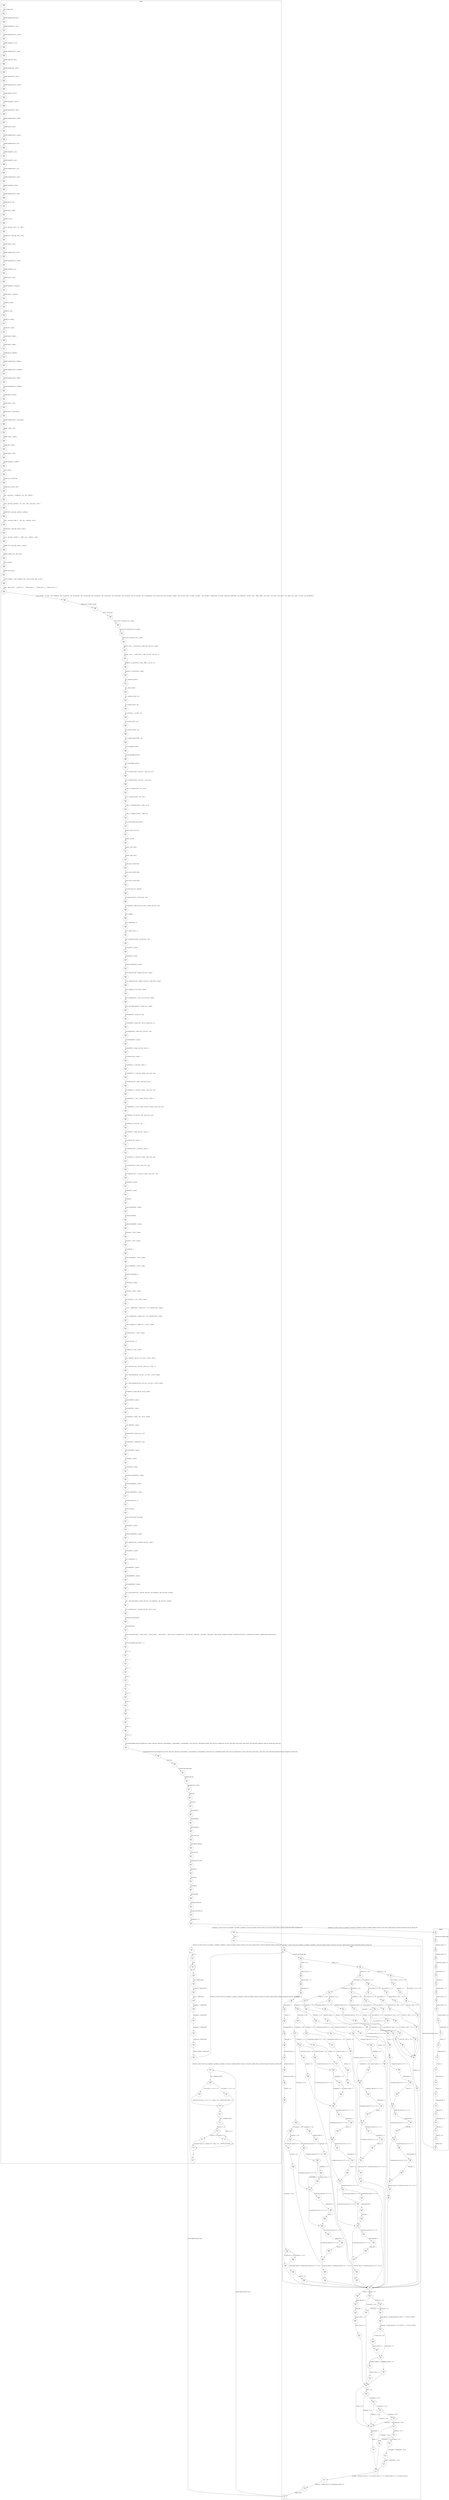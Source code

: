 digraph CFA {
230 [shape="circle" label="N230\n255"]
277 [shape="circle" label="N277\n254"]
278 [shape="circle" label="N278\n253"]
279 [shape="circle" label="N279\n252"]
280 [shape="circle" label="N280\n251"]
281 [shape="circle" label="N281\n250"]
282 [shape="circle" label="N282\n249"]
283 [shape="circle" label="N283\n248"]
284 [shape="circle" label="N284\n247"]
285 [shape="circle" label="N285\n246"]
286 [shape="circle" label="N286\n245"]
287 [shape="circle" label="N287\n244"]
288 [shape="circle" label="N288\n243"]
289 [shape="circle" label="N289\n242"]
290 [shape="circle" label="N290\n241"]
291 [shape="circle" label="N291\n240"]
292 [shape="circle" label="N292\n239"]
293 [shape="circle" label="N293\n238"]
294 [shape="circle" label="N294\n237"]
295 [shape="circle" label="N295\n236"]
296 [shape="circle" label="N296\n235"]
297 [shape="circle" label="N297\n234"]
298 [shape="circle" label="N298\n233"]
299 [shape="circle" label="N299\n232"]
300 [shape="circle" label="N300\n231"]
301 [shape="circle" label="N301\n230"]
302 [shape="circle" label="N302\n229"]
303 [shape="circle" label="N303\n228"]
304 [shape="circle" label="N304\n227"]
305 [shape="circle" label="N305\n226"]
306 [shape="circle" label="N306\n225"]
307 [shape="circle" label="N307\n224"]
308 [shape="circle" label="N308\n223"]
309 [shape="circle" label="N309\n222"]
310 [shape="circle" label="N310\n221"]
311 [shape="circle" label="N311\n220"]
312 [shape="circle" label="N312\n219"]
313 [shape="circle" label="N313\n218"]
314 [shape="circle" label="N314\n217"]
315 [shape="circle" label="N315\n216"]
316 [shape="circle" label="N316\n215"]
317 [shape="circle" label="N317\n214"]
318 [shape="circle" label="N318\n213"]
319 [shape="circle" label="N319\n212"]
320 [shape="circle" label="N320\n211"]
321 [shape="circle" label="N321\n210"]
322 [shape="circle" label="N322\n209"]
323 [shape="circle" label="N323\n208"]
324 [shape="circle" label="N324\n207"]
325 [shape="circle" label="N325\n206"]
326 [shape="circle" label="N326\n205"]
327 [shape="circle" label="N327\n204"]
328 [shape="circle" label="N328\n203"]
329 [shape="circle" label="N329\n202"]
330 [shape="circle" label="N330\n201"]
331 [shape="circle" label="N331\n200"]
332 [shape="circle" label="N332\n199"]
333 [shape="circle" label="N333\n198"]
334 [shape="circle" label="N334\n197"]
335 [shape="circle" label="N335\n196"]
336 [shape="circle" label="N336\n195"]
337 [shape="circle" label="N337\n194"]
338 [shape="circle" label="N338\n193"]
339 [shape="circle" label="N339\n192"]
340 [shape="circle" label="N340\n191"]
341 [shape="circle" label="N341\n190"]
342 [shape="circle" label="N342\n189"]
343 [shape="circle" label="N343\n188"]
344 [shape="circle" label="N344\n187"]
345 [shape="circle" label="N345\n186"]
346 [shape="circle" label="N346\n185"]
347 [shape="circle" label="N347\n184"]
348 [shape="circle" label="N348\n183"]
349 [shape="circle" label="N349\n182"]
350 [shape="circle" label="N350\n181"]
351 [shape="circle" label="N351\n180"]
352 [shape="circle" label="N352\n179"]
353 [shape="circle" label="N353\n178"]
354 [shape="circle" label="N354\n177"]
355 [shape="circle" label="N355\n176"]
356 [shape="circle" label="N356\n175"]
357 [shape="circle" label="N357\n174"]
358 [shape="circle" label="N358\n173"]
359 [shape="circle" label="N359\n172"]
360 [shape="circle" label="N360\n171"]
361 [shape="circle" label="N361\n170"]
362 [shape="circle" label="N362\n169"]
363 [shape="circle" label="N363\n168"]
364 [shape="circle" label="N364\n167"]
365 [shape="circle" label="N365\n166"]
366 [shape="circle" label="N366\n165"]
367 [shape="circle" label="N367\n164"]
368 [shape="circle" label="N368\n163"]
369 [shape="circle" label="N369\n162"]
370 [shape="circle" label="N370\n161"]
371 [shape="circle" label="N371\n160"]
372 [shape="circle" label="N372\n159"]
373 [shape="circle" label="N373\n158"]
374 [shape="circle" label="N374\n157"]
375 [shape="circle" label="N375\n156"]
376 [shape="circle" label="N376\n155"]
377 [shape="circle" label="N377\n154"]
378 [shape="circle" label="N378\n153"]
379 [shape="circle" label="N379\n152"]
380 [shape="circle" label="N380\n151"]
381 [shape="circle" label="N381\n150"]
382 [shape="circle" label="N382\n149"]
383 [shape="circle" label="N383\n148"]
384 [shape="circle" label="N384\n147"]
385 [shape="circle" label="N385\n146"]
386 [shape="circle" label="N386\n145"]
387 [shape="circle" label="N387\n144"]
388 [shape="circle" label="N388\n143"]
389 [shape="circle" label="N389\n142"]
390 [shape="circle" label="N390\n141"]
391 [shape="circle" label="N391\n140"]
392 [shape="circle" label="N392\n139"]
393 [shape="circle" label="N393\n138"]
394 [shape="circle" label="N394\n137"]
395 [shape="circle" label="N395\n136"]
396 [shape="circle" label="N396\n135"]
397 [shape="circle" label="N397\n134"]
398 [shape="circle" label="N398\n133"]
399 [shape="circle" label="N399\n132"]
400 [shape="circle" label="N400\n131"]
401 [shape="circle" label="N401\n130"]
402 [shape="circle" label="N402\n129"]
403 [shape="circle" label="N403\n128"]
404 [shape="circle" label="N404\n127"]
405 [shape="circle" label="N405\n126"]
406 [shape="circle" label="N406\n125"]
407 [shape="circle" label="N407\n124"]
408 [shape="circle" label="N408\n123"]
409 [shape="circle" label="N409\n122"]
410 [shape="circle" label="N410\n121"]
411 [shape="circle" label="N411\n120"]
412 [shape="circle" label="N412\n119"]
413 [shape="circle" label="N413\n118"]
414 [shape="circle" label="N414\n117"]
415 [shape="circle" label="N415\n116"]
416 [shape="circle" label="N416\n115"]
417 [shape="circle" label="N417\n114"]
418 [shape="circle" label="N418\n113"]
419 [shape="circle" label="N419\n112"]
420 [shape="circle" label="N420\n111"]
421 [shape="circle" label="N421\n110"]
422 [shape="circle" label="N422\n109"]
423 [shape="circle" label="N423\n108"]
424 [shape="circle" label="N424\n107"]
425 [shape="circle" label="N425\n106"]
426 [shape="circle" label="N426\n105"]
427 [shape="circle" label="N427\n104"]
428 [shape="circle" label="N428\n103"]
429 [shape="circle" label="N429\n102"]
430 [shape="circle" label="N430\n101"]
431 [shape="circle" label="N431\n100"]
432 [shape="circle" label="N432\n99"]
433 [shape="circle" label="N433\n98"]
434 [shape="circle" label="N434\n97"]
435 [shape="circle" label="N435\n96"]
436 [shape="circle" label="N436\n95"]
437 [shape="circle" label="N437\n94"]
438 [shape="circle" label="N438\n93"]
439 [shape="circle" label="N439\n92"]
440 [shape="circle" label="N440\n91"]
441 [shape="circle" label="N441\n90"]
442 [shape="circle" label="N442\n89"]
443 [shape="circle" label="N443\n88"]
444 [shape="circle" label="N444\n87"]
445 [shape="circle" label="N445\n86"]
446 [shape="circle" label="N446\n85"]
447 [shape="circle" label="N447\n84"]
448 [shape="circle" label="N448\n83"]
449 [shape="circle" label="N449\n82"]
450 [shape="circle" label="N450\n81"]
451 [shape="circle" label="N451\n80"]
452 [shape="circle" label="N452\n79"]
453 [shape="circle" label="N453\n78"]
454 [shape="circle" label="N454\n77"]
455 [shape="circle" label="N455\n76"]
456 [shape="circle" label="N456\n75"]
457 [shape="circle" label="N457\n74"]
458 [shape="circle" label="N458\n73"]
459 [shape="circle" label="N459\n72"]
460 [shape="circle" label="N460\n71"]
461 [shape="circle" label="N461\n70"]
462 [shape="circle" label="N462\n69"]
463 [shape="circle" label="N463\n68"]
464 [shape="circle" label="N464\n67"]
465 [shape="circle" label="N465\n66"]
466 [shape="circle" label="N466\n65"]
467 [shape="circle" label="N467\n64"]
468 [shape="circle" label="N468\n63"]
469 [shape="circle" label="N469\n62"]
470 [shape="circle" label="N470\n61"]
471 [shape="circle" label="N471\n60"]
472 [shape="circle" label="N472\n59"]
473 [shape="circle" label="N473\n58"]
474 [shape="circle" label="N474\n57"]
475 [shape="circle" label="N475\n56"]
476 [shape="circle" label="N476\n55"]
477 [shape="circle" label="N477\n54"]
478 [shape="circle" label="N478\n53"]
479 [shape="circle" label="N479\n52"]
480 [shape="circle" label="N480\n51"]
481 [shape="circle" label="N481\n50"]
482 [shape="circle" label="N482\n49"]
483 [shape="circle" label="N483\n48"]
484 [shape="circle" label="N484\n47"]
485 [shape="circle" label="N485\n46"]
486 [shape="circle" label="N486\n45"]
231 [shape="circle" label="N231\n44"]
232 [shape="circle" label="N232\n43"]
233 [shape="circle" label="N233\n42"]
234 [shape="circle" label="N234\n41"]
235 [shape="circle" label="N235\n40"]
236 [shape="circle" label="N236\n39"]
237 [shape="circle" label="N237\n38"]
238 [shape="circle" label="N238\n37"]
239 [shape="circle" label="N239\n36"]
240 [shape="circle" label="N240\n35"]
241 [shape="circle" label="N241\n34"]
242 [shape="circle" label="N242\n33"]
243 [shape="circle" label="N243\n32"]
244 [shape="circle" label="N244\n31"]
245 [shape="circle" label="N245\n30"]
246 [shape="circle" label="N246\n29"]
247 [shape="circle" label="N247\n28"]
248 [shape="circle" label="N248\n27"]
249 [shape="circle" label="N249\n26"]
1 [shape="circle" label="N1\n22"]
2 [shape="circle" label="N2\n21"]
3 [shape="circle" label="N3\n20"]
4 [shape="circle" label="N4\n19"]
5 [shape="circle" label="N5\n18"]
6 [shape="circle" label="N6\n17"]
7 [shape="circle" label="N7\n16"]
8 [shape="circle" label="N8\n15"]
9 [shape="circle" label="N9\n14"]
10 [shape="circle" label="N10\n13"]
11 [shape="circle" label="N11\n12"]
12 [shape="circle" label="N12\n11"]
13 [shape="circle" label="N13\n10"]
14 [shape="circle" label="N14\n9"]
15 [shape="circle" label="N15\n8"]
16 [shape="circle" label="N16\n7"]
17 [shape="circle" label="N17\n6"]
18 [shape="circle" label="N18\n5"]
19 [shape="circle" label="N19\n4"]
20 [shape="circle" label="N20\n3"]
21 [shape="circle" label="N21\n2"]
22 [shape="circle" label="N22\n1"]
0 [shape="circle" label="N0\n0"]
250 [shape="circle" label="N250\n25"]
251 [shape="circle" label="N251\n24"]
24 [shape="circle" label="N24\n193"]
25 [shape="diamond" label="N25\n192"]
27 [shape="circle" label="N27\n191"]
29 [shape="circle" label="N29\n190"]
30 [shape="circle" label="N30\n189"]
31 [shape="circle" label="N31\n188"]
32 [shape="circle" label="N32\n187"]
33 [shape="circle" label="N33\n186"]
34 [shape="circle" label="N34\n185"]
35 [shape="circle" label="N35\n184"]
36 [shape="circle" label="N36\n183"]
37 [shape="circle" label="N37\n182"]
38 [shape="circle" label="N38\n181"]
39 [shape="circle" label="N39\n180"]
40 [shape="circle" label="N40\n179"]
26 [shape="diamond" label="N26\n35"]
196 [shape="circle" label="N196\n34"]
198 [shape="circle" label="N198\n33"]
199 [shape="circle" label="N199\n32"]
200 [shape="circle" label="N200\n31"]
201 [shape="circle" label="N201\n30"]
195 [shape="diamond" label="N195\n17"]
214 [shape="circle" label="N214\n6"]
220 [shape="circle" label="N220\n5"]
221 [shape="circle" label="N221\n4"]
213 [shape="circle" label="N213\n3"]
227 [shape="circle" label="N227\n2"]
228 [shape="circle" label="N228\n1"]
23 [shape="circle" label="N23\n0"]
265 [shape="circle" label="N265\n11"]
266 [shape="diamond" label="N266\n10"]
268 [shape="circle" label="N268\n9"]
269 [shape="circle" label="N269\n7"]
270 [shape="circle" label="N270\n6"]
271 [shape="diamond" label="N271\n5"]
274 [shape="diamond" label="N274\n4"]
273 [shape="circle" label="N273\n3"]
275 [shape="circle" label="N275\n1"]
276 [shape="circle" label="N276\n0"]
254 [shape="doublecircle" label="N254\n21"]
255 [shape="circle" label="N255\n20"]
257 [shape="circle" label="N257\n19"]
258 [shape="circle" label="N258\n18"]
259 [shape="circle" label="N259\n17"]
260 [shape="circle" label="N260\n16"]
261 [shape="circle" label="N261\n15"]
262 [shape="circle" label="N262\n14"]
263 [shape="circle" label="N263\n13"]
264 [shape="circle" label="N264\n12"]
272 [shape="circle" label="N272\n2"]
267 [shape="circle" label="N267\n8"]
252 [shape="circle" label="N252\n23"]
253 [shape="circle" label="N253\n22"]
219 [shape="diamond" label="N219\n16"]
218 [shape="diamond" label="N218\n15"]
217 [shape="diamond" label="N217\n14"]
216 [shape="diamond" label="N216\n13"]
215 [shape="diamond" label="N215\n12"]
222 [shape="circle" label="N222\n10"]
224 [shape="diamond" label="N224\n11"]
223 [shape="circle" label="N223\n9"]
225 [shape="circle" label="N225\n8"]
226 [shape="circle" label="N226\n7"]
197 [shape="diamond" label="N197\n29"]
202 [shape="circle" label="N202\n27"]
204 [shape="diamond" label="N204\n28"]
203 [shape="circle" label="N203\n26"]
205 [shape="circle" label="N205\n25"]
206 [shape="diamond" label="N206\n24"]
208 [shape="circle" label="N208\n23"]
209 [shape="circle" label="N209\n22"]
207 [shape="diamond" label="N207\n21"]
211 [shape="circle" label="N211\n20"]
212 [shape="circle" label="N212\n19"]
210 [shape="circle" label="N210\n18"]
28 [shape="diamond" label="N28\n178"]
43 [shape="diamond" label="N43\n177"]
49 [shape="diamond" label="N49\n176"]
72 [shape="diamond" label="N72\n175"]
79 [shape="diamond" label="N79\n174"]
103 [shape="diamond" label="N103\n173"]
109 [shape="diamond" label="N109\n172"]
129 [shape="diamond" label="N129\n171"]
138 [shape="diamond" label="N138\n170"]
168 [shape="diamond" label="N168\n169"]
173 [shape="diamond" label="N173\n168"]
191 [shape="circle" label="N191\n167"]
192 [shape="circle" label="N192\n166"]
193 [shape="circle" label="N193\n165"]
194 [shape="circle" label="N194\n164"]
172 [shape="diamond" label="N172\n163"]
176 [shape="circle" label="N176\n162"]
190 [shape="circle" label="N190\n161"]
174 [shape="circle" label="N174\n146"]
175 [shape="diamond" label="N175\n160"]
177 [shape="diamond" label="N177\n156"]
181 [shape="diamond" label="N181\n152"]
185 [shape="circle" label="N185\n148"]
189 [shape="circle" label="N189\n147"]
186 [shape="circle" label="N186\n151"]
187 [shape="circle" label="N187\n150"]
188 [shape="circle" label="N188\n149"]
182 [shape="circle" label="N182\n155"]
183 [shape="circle" label="N183\n154"]
184 [shape="circle" label="N184\n153"]
179 [shape="diamond" label="N179\n159"]
178 [shape="circle" label="N178\n158"]
180 [shape="circle" label="N180\n157"]
167 [shape="circle" label="N167\n145"]
169 [shape="circle" label="N169\n144"]
170 [shape="circle" label="N170\n143"]
137 [shape="diamond" label="N137\n142"]
141 [shape="circle" label="N141\n141"]
165 [shape="circle" label="N165\n140"]
139 [shape="circle" label="N139\n115"]
140 [shape="diamond" label="N140\n139"]
142 [shape="diamond" label="N142\n135"]
146 [shape="diamond" label="N146\n131"]
150 [shape="diamond" label="N150\n127"]
154 [shape="diamond" label="N154\n121"]
160 [shape="circle" label="N160\n117"]
164 [shape="circle" label="N164\n116"]
161 [shape="circle" label="N161\n120"]
162 [shape="circle" label="N162\n119"]
163 [shape="circle" label="N163\n118"]
155 [shape="diamond" label="N155\n126"]
156 [shape="circle" label="N156\n125"]
157 [shape="circle" label="N157\n124"]
158 [shape="circle" label="N158\n123"]
159 [shape="circle" label="N159\n122"]
151 [shape="circle" label="N151\n130"]
152 [shape="circle" label="N152\n129"]
153 [shape="circle" label="N153\n128"]
147 [shape="circle" label="N147\n134"]
148 [shape="circle" label="N148\n133"]
149 [shape="circle" label="N149\n132"]
144 [shape="diamond" label="N144\n138"]
143 [shape="circle" label="N143\n137"]
145 [shape="circle" label="N145\n136"]
128 [shape="diamond" label="N128\n114"]
132 [shape="circle" label="N132\n113"]
135 [shape="circle" label="N135\n112"]
130 [shape="circle" label="N130\n108"]
131 [shape="circle" label="N131\n111"]
133 [shape="circle" label="N133\n110"]
134 [shape="circle" label="N134\n109"]
108 [shape="diamond" label="N108\n107"]
112 [shape="circle" label="N112\n106"]
126 [shape="circle" label="N126\n105"]
110 [shape="circle" label="N110\n90"]
111 [shape="diamond" label="N111\n104"]
113 [shape="diamond" label="N113\n100"]
117 [shape="diamond" label="N117\n96"]
121 [shape="circle" label="N121\n92"]
125 [shape="circle" label="N125\n91"]
122 [shape="circle" label="N122\n95"]
123 [shape="circle" label="N123\n94"]
124 [shape="circle" label="N124\n93"]
118 [shape="circle" label="N118\n99"]
119 [shape="circle" label="N119\n98"]
120 [shape="circle" label="N120\n97"]
115 [shape="diamond" label="N115\n103"]
114 [shape="circle" label="N114\n102"]
116 [shape="circle" label="N116\n101"]
102 [shape="circle" label="N102\n89"]
104 [shape="circle" label="N104\n88"]
105 [shape="circle" label="N105\n87"]
106 [shape="circle" label="N106\n86"]
78 [shape="diamond" label="N78\n85"]
82 [shape="circle" label="N82\n84"]
100 [shape="circle" label="N100\n83"]
80 [shape="circle" label="N80\n64"]
81 [shape="diamond" label="N81\n82"]
83 [shape="diamond" label="N83\n78"]
87 [shape="diamond" label="N87\n74"]
91 [shape="diamond" label="N91\n70"]
95 [shape="circle" label="N95\n66"]
99 [shape="circle" label="N99\n65"]
96 [shape="circle" label="N96\n69"]
97 [shape="circle" label="N97\n68"]
98 [shape="circle" label="N98\n67"]
92 [shape="circle" label="N92\n73"]
93 [shape="circle" label="N93\n72"]
94 [shape="circle" label="N94\n71"]
88 [shape="circle" label="N88\n77"]
89 [shape="circle" label="N89\n76"]
90 [shape="circle" label="N90\n75"]
84 [shape="circle" label="N84\n81"]
85 [shape="circle" label="N85\n80"]
86 [shape="circle" label="N86\n79"]
71 [shape="diamond" label="N71\n63"]
74 [shape="circle" label="N74\n62"]
75 [shape="circle" label="N75\n61"]
76 [shape="circle" label="N76\n60"]
73 [shape="circle" label="N73\n59"]
48 [shape="diamond" label="N48\n58"]
52 [shape="diamond" label="N52\n57"]
57 [shape="diamond" label="N57\n56"]
62 [shape="diamond" label="N62\n55"]
65 [shape="circle" label="N65\n54"]
50 [shape="circle" label="N50\n41"]
69 [shape="circle" label="N69\n40"]
66 [shape="circle" label="N66\n53"]
67 [shape="circle" label="N67\n52"]
68 [shape="circle" label="N68\n51"]
61 [shape="circle" label="N61\n50"]
63 [shape="circle" label="N63\n49"]
64 [shape="circle" label="N64\n48"]
56 [shape="circle" label="N56\n47"]
58 [shape="circle" label="N58\n46"]
59 [shape="circle" label="N59\n45"]
51 [shape="circle" label="N51\n44"]
53 [shape="circle" label="N53\n43"]
54 [shape="circle" label="N54\n42"]
42 [shape="diamond" label="N42\n39"]
45 [shape="circle" label="N45\n38"]
46 [shape="circle" label="N46\n37"]
44 [shape="circle" label="N44\n36"]
node [shape="circle"]
subgraph cluster_daio {
label="daio()"
24 -> 25 [label="Function start dummy edge"]
25 -> 28 [label="[reset == 0]"]
25 -> 27 [label="[!(reset == 0)]"]
27 -> 29 [label="smain.rx_status_3 = 0;"]
29 -> 30 [label="smain.rx_status_2 = 0;"]
30 -> 31 [label="smain.load_A = 0;"]
31 -> 32 [label="*load_A = 0;"]
32 -> 33 [label="smain.load_B = 0;"]
33 -> 34 [label="*load_B = 0;"]
34 -> 35 [label="smain.load_buff = 0;"]
35 -> 36 [label="*load_buff = 0;"]
36 -> 37 [label="smain.bit_count_A = 0;"]
37 -> 38 [label="smain.bit_count_B = 0;"]
38 -> 39 [label="smain.frame_counter = 0;"]
39 -> 40 [label="smain.pc = L0;"]
40 -> 26 [label=""]
26 -> 197 [label="[reset == 0]"]
26 -> 196 [label="[!(reset == 0)]"]
196 -> 198 [label="smain.shift_reg = 0;"]
198 -> 199 [label="*shift_reg = 0;"]
199 -> 200 [label="smain.rx_status_1 = 0;"]
200 -> 201 [label="smain.rx_status_0 = 0;"]
201 -> 195 [label=""]
195 -> 219 [label="[reset == 0]"]
195 -> 214 [label="[!(reset == 0)]"]
214 -> 220 [label="smain.parity = 0;"]
220 -> 221 [label="*parity = 0;"]
221 -> 213 [label=""]
213 -> 227 [label="*rx_status = ((((smain.rx_status_3) << 3) | ((smain.rx_status_2) << 2)) | ((smain.rx_status_1) << 1)) | (smain.rx_status_0);"]
227 -> 228 [label="*frame_ofs = ((*frame_ofs) & 12) | ((smain.frame_counter) & 3);"]
228 -> 23 [label="default return"]
219 -> 214 [label="[(smain.pc) == L2]"]
219 -> 218 [label="[!((smain.pc) == L2)]"]
218 -> 214 [label="[(smain.pc) == L4]"]
218 -> 217 [label="[!((smain.pc) == L4)]"]
217 -> 214 [label="[(smain.pc) == L6]"]
217 -> 216 [label="[!((smain.pc) == L6)]"]
216 -> 214 [label="[(smain.pc) == L8]"]
216 -> 215 [label="[!((smain.pc) == L8)]"]
215 -> 224 [label="[(smain.pc) != L0]"]
215 -> 222 [label="[!((smain.pc) != L0)]"]
222 -> 213 [label=""]
224 -> 223 [label="[(smain.pc) != L1]"]
224 -> 222 [label="[!((smain.pc) != L1)]"]
223 -> 225 [label="smain.parity = (smain.parity) ^ bit_in;"]
225 -> 226 [label="*parity = (smain.parity) ^ bit_in;"]
226 -> 213 [label=""]
197 -> 204 [label="[(smain.pc) != L0]"]
197 -> 202 [label="[!((smain.pc) != L0)]"]
202 -> 195 [label=""]
204 -> 203 [label="[(smain.pc) != L1]"]
204 -> 202 [label="[!((smain.pc) != L1)]"]
203 -> 205 [label="smain.shift_reg = ((((smain.shift_reg) & 524287) << 1) | bit_in) & 1048575;"]
205 -> 206 [label="*shift_reg = (((((smain.shift_reg) >> 0) & 524287) << 1) | bit_in) & 1048575;"]
206 -> 207 [label="[carrier_loss == 0]"]
206 -> 208 [label="[!(carrier_loss == 0)]"]
208 -> 209 [label="smain.rx_status_0 = 1;"]
209 -> 207 [label=""]
207 -> 210 [label="[biphase_violation == 0]"]
207 -> 211 [label="[!(biphase_violation == 0)]"]
211 -> 212 [label="smain.rx_status_1 = 1;"]
212 -> 195 [label=""]
210 -> 195 [label=""]
28 -> 42 [label="[(smain.pc) == L0]"]
28 -> 43 [label="[!((smain.pc) == L0)]"]
43 -> 48 [label="[(smain.pc) == L1]"]
43 -> 49 [label="[!((smain.pc) == L1)]"]
49 -> 71 [label="[(smain.pc) == L2]"]
49 -> 72 [label="[!((smain.pc) == L2)]"]
72 -> 78 [label="[(smain.pc) == L3]"]
72 -> 79 [label="[!((smain.pc) == L3)]"]
79 -> 102 [label="[(smain.pc) == L4]"]
79 -> 103 [label="[!((smain.pc) == L4)]"]
103 -> 108 [label="[(smain.pc) == L5]"]
103 -> 109 [label="[!((smain.pc) == L5)]"]
109 -> 128 [label="[(smain.pc) == L6]"]
109 -> 129 [label="[!((smain.pc) == L6)]"]
129 -> 137 [label="[(smain.pc) == L7]"]
129 -> 138 [label="[!((smain.pc) == L7)]"]
138 -> 167 [label="[(smain.pc) == L8]"]
138 -> 168 [label="[!((smain.pc) == L8)]"]
168 -> 172 [label="[(smain.pc) == L9]"]
168 -> 173 [label="[!((smain.pc) == L9)]"]
173 -> 192 [label="[(smain.pc) == L10]"]
173 -> 191 [label="[!((smain.pc) == L10)]"]
191 -> 26 [label=""]
192 -> 193 [label="smain.frame_counter = (((smain.frame_counter) & 511) + 1) & 511;"]
193 -> 194 [label="smain.pc = L6;"]
194 -> 26 [label=""]
172 -> 175 [label="[((smain.bit_count_B) & 127) < 32]"]
172 -> 176 [label="[!(((smain.bit_count_B) & 127) < 32)]"]
176 -> 190 [label="smain.pc = L10;"]
190 -> 174 [label=""]
174 -> 26 [label=""]
175 -> 179 [label="[((smain.bit_count_B) & 127) == 4]"]
175 -> 177 [label="[!(((smain.bit_count_B) & 127) == 4)]"]
177 -> 182 [label="[((smain.bit_count_B) & 127) == 31]"]
177 -> 181 [label="[!(((smain.bit_count_B) & 127) == 31)]"]
181 -> 186 [label="[((smain.bit_count_B) & 127) == 2]"]
181 -> 185 [label="[!(((smain.bit_count_B) & 127) == 2)]"]
185 -> 189 [label="smain.bit_count_B = (((smain.bit_count_B) & 127) + 1) & 127;"]
189 -> 174 [label=""]
186 -> 187 [label="smain.load_A = 0;"]
187 -> 188 [label="*load_A = 0;"]
188 -> 185 [label=""]
182 -> 183 [label="smain.load_B = 1;"]
183 -> 184 [label="*load_B = 1;"]
184 -> 181 [label=""]
179 -> 178 [label="[preamble_3 == 0]"]
179 -> 177 [label="[!(preamble_3 == 0)]"]
178 -> 180 [label="smain.rx_status_2 = 1;"]
180 -> 177 [label=""]
167 -> 169 [label="smain.bit_count_B = 1;"]
169 -> 170 [label="smain.pc = L9;"]
170 -> 26 [label=""]
137 -> 140 [label="[(smain.bit_count_A) < 32]"]
137 -> 141 [label="[!((smain.bit_count_A) < 32)]"]
141 -> 165 [label="smain.pc = L8;"]
165 -> 139 [label=""]
139 -> 26 [label=""]
140 -> 144 [label="[((smain.bit_count_A) & 127) == 4]"]
140 -> 142 [label="[!(((smain.bit_count_A) & 127) == 4)]"]
142 -> 147 [label="[((smain.bit_count_A) & 127) == 31]"]
142 -> 146 [label="[!(((smain.bit_count_A) & 127) == 31)]"]
146 -> 151 [label="[((smain.bit_count_A) & 127) == 2]"]
146 -> 150 [label="[!(((smain.bit_count_A) & 127) == 2)]"]
150 -> 155 [label="[((smain.bit_count_A) & 127) == 3]"]
150 -> 154 [label="[!(((smain.bit_count_A) & 127) == 3)]"]
154 -> 161 [label="[((smain.bit_count_A) & 127) == 5]"]
154 -> 160 [label="[!(((smain.bit_count_A) & 127) == 5)]"]
160 -> 164 [label="smain.bit_count_A = (((smain.bit_count_A) & 127) + 1) & 127;"]
164 -> 139 [label=""]
161 -> 162 [label="smain.load_buff = 0;"]
162 -> 163 [label="*load_buff = 0;"]
163 -> 160 [label=""]
155 -> 157 [label="[((smain.frame_counter) & 3) == 0]"]
155 -> 156 [label="[!(((smain.frame_counter) & 3) == 0)]"]
156 -> 154 [label=""]
157 -> 158 [label="smain.load_buff = 1;"]
158 -> 159 [label="*load_buff = 1;"]
159 -> 154 [label=""]
151 -> 152 [label="smain.load_B = 0;"]
152 -> 153 [label="*load_B = 0;"]
153 -> 150 [label=""]
147 -> 148 [label="smain.load_A = 1;"]
148 -> 149 [label="*load_A = 1;"]
149 -> 146 [label=""]
144 -> 143 [label="[preamble_2 == 0]"]
144 -> 142 [label="[!(preamble_2 == 0)]"]
143 -> 145 [label="smain.rx_status_2 = 1;"]
145 -> 142 [label=""]
128 -> 131 [label="[((smain.frame_counter) & 511) < 191]"]
128 -> 132 [label="[!(((smain.frame_counter) & 511) < 191)]"]
132 -> 135 [label="smain.pc = L0;"]
135 -> 130 [label=""]
130 -> 26 [label=""]
131 -> 133 [label="smain.bit_count_A = 1;"]
133 -> 134 [label="smain.pc = L7;"]
134 -> 130 [label=""]
108 -> 111 [label="[((smain.bit_count_B) & 127) < 32]"]
108 -> 112 [label="[!(((smain.bit_count_B) & 127) < 32)]"]
112 -> 126 [label="smain.pc = L6;"]
126 -> 110 [label=""]
110 -> 26 [label=""]
111 -> 115 [label="[((smain.bit_count_B) & 127) == 4]"]
111 -> 113 [label="[!(((smain.bit_count_B) & 127) == 4)]"]
113 -> 118 [label="[((smain.bit_count_B) & 127) == 31]"]
113 -> 117 [label="[!(((smain.bit_count_B) & 127) == 31)]"]
117 -> 122 [label="[((smain.bit_count_B) & 127) == 2]"]
117 -> 121 [label="[!(((smain.bit_count_B) & 127) == 2)]"]
121 -> 125 [label="smain.bit_count_B = (((smain.bit_count_B) & 127) + 1) & 127;"]
125 -> 110 [label=""]
122 -> 123 [label="smain.load_A = 0;"]
123 -> 124 [label="*load_A = 0;"]
124 -> 121 [label=""]
118 -> 119 [label="smain.load_B = 1;"]
119 -> 120 [label="*load_B = 1;"]
120 -> 117 [label=""]
115 -> 114 [label="[preamble_3 == 0]"]
115 -> 113 [label="[!(preamble_3 == 0)]"]
114 -> 116 [label="smain.rx_status_2 = 1;"]
116 -> 113 [label=""]
102 -> 104 [label="smain.bit_count_B = 1;"]
104 -> 105 [label="smain.frame_counter = 1;"]
105 -> 106 [label="smain.pc = L5;"]
106 -> 26 [label=""]
78 -> 81 [label="[((smain.bit_count_A) & 127) < 32]"]
78 -> 82 [label="[!(((smain.bit_count_A) & 127) < 32)]"]
82 -> 100 [label="smain.pc = L4;"]
100 -> 80 [label=""]
80 -> 26 [label=""]
81 -> 84 [label="[((smain.bit_count_A) & 127) == 31]"]
81 -> 83 [label="[!(((smain.bit_count_A) & 127) == 31)]"]
83 -> 88 [label="[((smain.bit_count_A) & 127) == 2]"]
83 -> 87 [label="[!(((smain.bit_count_A) & 127) == 2)]"]
87 -> 92 [label="[((smain.bit_count_A) & 127) == 3]"]
87 -> 91 [label="[!(((smain.bit_count_A) & 127) == 3)]"]
91 -> 96 [label="[((smain.bit_count_A) & 127) == 5]"]
91 -> 95 [label="[!(((smain.bit_count_A) & 127) == 5)]"]
95 -> 99 [label="smain.bit_count_A = (((smain.bit_count_A) & 127) + 1) & 127;"]
99 -> 80 [label=""]
96 -> 97 [label="smain.load_buff = 0;"]
97 -> 98 [label="*load_buff = 0;"]
98 -> 95 [label=""]
92 -> 93 [label="smain.load_buff = 1;"]
93 -> 94 [label="*load_buff = 1;"]
94 -> 91 [label=""]
88 -> 89 [label="smain.load_B = 0;"]
89 -> 90 [label="*load_B = 0;"]
90 -> 87 [label=""]
84 -> 85 [label="smain.load_A = 1;"]
85 -> 86 [label="*load_A = 1;"]
86 -> 83 [label=""]
71 -> 73 [label="[preamble_1 == 0]"]
71 -> 74 [label="[!(preamble_1 == 0)]"]
74 -> 75 [label="smain.bit_count_A = 4;"]
75 -> 76 [label="smain.pc = L3;"]
76 -> 73 [label=""]
73 -> 26 [label=""]
48 -> 51 [label="[(rx_control & 3) == 0]"]
48 -> 52 [label="[!((rx_control & 3) == 0)]"]
52 -> 56 [label="[(rx_control & 3) == 1]"]
52 -> 57 [label="[!((rx_control & 3) == 1)]"]
57 -> 61 [label="[(rx_control & 3) == 2]"]
57 -> 62 [label="[!((rx_control & 3) == 2)]"]
62 -> 66 [label="[(rx_control & 3) == 3]"]
62 -> 65 [label="[!((rx_control & 3) == 3)]"]
65 -> 50 [label=""]
50 -> 69 [label="smain.pc = L2;"]
69 -> 26 [label=""]
66 -> 67 [label="smain.clock_out = (xtal >> 3) & 1;"]
67 -> 68 [label="*clock_out = (xtal >> 3) & 1;"]
68 -> 50 [label=""]
61 -> 63 [label="smain.clock_out = (xtal >> 2) & 1;"]
63 -> 64 [label="*clock_out = (xtal >> 2) & 1;"]
64 -> 50 [label=""]
56 -> 58 [label="smain.clock_out = (xtal >> 1) & 1;"]
58 -> 59 [label="*clock_out = (xtal >> 1) & 1;"]
59 -> 50 [label=""]
51 -> 53 [label="smain.clock_out = (xtal >> 0) & 1;"]
53 -> 54 [label="*clock_out = (xtal >> 0) & 1;"]
54 -> 50 [label=""]
42 -> 44 [label="[((rx_control >> 2) & 1) == 0]"]
42 -> 45 [label="[!(((rx_control >> 2) & 1) == 0)]"]
45 -> 46 [label="smain.pc = L1;"]
46 -> 44 [label=""]
44 -> 26 [label=""]}
subgraph cluster_initial {
label="initial()"
1 -> 2 [label="Function start dummy edge"]
2 -> 3 [label="smain.bit_count_A = 0;"]
3 -> 4 [label="smain.bit_count_B = 0;"]
4 -> 5 [label="smain.frame_counter = 0;"]
5 -> 6 [label="smain.clock_out = 0;"]
6 -> 7 [label="*clock_out = 0;"]
7 -> 8 [label="smain.rx_status_3 = 0;"]
8 -> 9 [label="smain.rx_status_2 = 0;"]
9 -> 10 [label="smain.rx_status_1 = 0;"]
10 -> 11 [label="smain.rx_status_0 = 0;"]
11 -> 12 [label="smain.parity = 0;"]
12 -> 13 [label="*parity = 0;"]
13 -> 14 [label="smain.load_A = 0;"]
14 -> 15 [label="*load_A = 0;"]
15 -> 16 [label="smain.load_B = 0;"]
16 -> 17 [label="*load_B = 0;"]
17 -> 18 [label="smain.load_buff = 0;"]
18 -> 19 [label="*load_buff = 0;"]
19 -> 20 [label="smain.shift_reg = 0;"]
20 -> 21 [label="*shift_reg = 0;"]
21 -> 22 [label="smain.pc = L0;"]
22 -> 0 [label="default return"]}
subgraph cluster_main {
label="main()"
230 -> 277 [label="INIT GLOBAL VARS"]
277 -> 278 [label="typedef unsigned long int size_t;"]
278 -> 279 [label="typedef unsigned char __u_char;"]
279 -> 280 [label="typedef unsigned short int __u_short;"]
280 -> 281 [label="typedef unsigned int __u_int;"]
281 -> 282 [label="typedef unsigned long int __u_long;"]
282 -> 283 [label="typedef signed char __int8_t;"]
283 -> 284 [label="typedef unsigned char __uint8_t;"]
284 -> 285 [label="typedef signed short int __int16_t;"]
285 -> 286 [label="typedef unsigned short int __uint16_t;"]
286 -> 287 [label="typedef signed int __int32_t;"]
287 -> 288 [label="typedef unsigned int __uint32_t;"]
288 -> 289 [label="typedef signed long int __int64_t;"]
289 -> 290 [label="typedef unsigned long int __uint64_t;"]
290 -> 291 [label="typedef long int __quad_t;"]
291 -> 292 [label="typedef unsigned long int __u_quad_t;"]
292 -> 293 [label="typedef unsigned long int __dev_t;"]
293 -> 294 [label="typedef unsigned int __uid_t;"]
294 -> 295 [label="typedef unsigned int __gid_t;"]
295 -> 296 [label="typedef unsigned long int __ino_t;"]
296 -> 297 [label="typedef unsigned long int __ino64_t;"]
297 -> 298 [label="typedef unsigned int __mode_t;"]
298 -> 299 [label="typedef unsigned long int __nlink_t;"]
299 -> 300 [label="typedef long int __off_t;"]
300 -> 301 [label="typedef long int __off64_t;"]
301 -> 302 [label="typedef int __pid_t;"]
302 -> 303 [label="struct __anon_type___fsid_t {   int __val[2]; } ;"]
303 -> 304 [label="typedef struct __anon_type___fsid_t __fsid_t;"]
304 -> 305 [label="typedef long int __clock_t;"]
305 -> 306 [label="typedef unsigned long int __rlim_t;"]
306 -> 307 [label="typedef unsigned long int __rlim64_t;"]
307 -> 308 [label="typedef unsigned int __id_t;"]
308 -> 309 [label="typedef long int __time_t;"]
309 -> 310 [label="typedef unsigned int __useconds_t;"]
310 -> 311 [label="typedef long int __suseconds_t;"]
311 -> 312 [label="typedef int __daddr_t;"]
312 -> 313 [label="typedef int __key_t;"]
313 -> 314 [label="typedef int __clockid_t;"]
314 -> 315 [label="typedef void *__timer_t;"]
315 -> 316 [label="typedef long int __blksize_t;"]
316 -> 317 [label="typedef long int __blkcnt_t;"]
317 -> 318 [label="typedef long int __blkcnt64_t;"]
318 -> 319 [label="typedef unsigned long int __fsblkcnt_t;"]
319 -> 320 [label="typedef unsigned long int __fsblkcnt64_t;"]
320 -> 321 [label="typedef unsigned long int __fsfilcnt_t;"]
321 -> 322 [label="typedef unsigned long int __fsfilcnt64_t;"]
322 -> 323 [label="typedef long int __fsword_t;"]
323 -> 324 [label="typedef long int __ssize_t;"]
324 -> 325 [label="typedef long int __syscall_slong_t;"]
325 -> 326 [label="typedef unsigned long int __syscall_ulong_t;"]
326 -> 327 [label="typedef __off64_t __loff_t;"]
327 -> 328 [label="typedef __quad_t *__qaddr_t;"]
328 -> 329 [label="typedef char *__caddr_t;"]
329 -> 330 [label="typedef long int __intptr_t;"]
330 -> 331 [label="typedef unsigned int __socklen_t;"]
331 -> 332 [label="struct _IO_FILE ;"]
332 -> 333 [label="typedef struct _IO_FILE FILE;"]
333 -> 334 [label="typedef struct _IO_FILE __FILE;"]
334 -> 335 [label="union __anon_type_0 {   unsigned int __wch;   char __wchb[4]; } ;"]
335 -> 336 [label="struct __anon_type___mbstate_t {   int __count;   union __anon_type_0 __value; } ;"]
336 -> 337 [label="typedef struct __anon_type___mbstate_t __mbstate_t;"]
337 -> 338 [label="struct __anon_type__G_fpos_t {   __off_t __pos;   __mbstate_t __state; } ;"]
338 -> 339 [label="typedef struct __anon_type__G_fpos_t _G_fpos_t;"]
339 -> 340 [label="struct __anon_type__G_fpos64_t {   __off64_t __pos;   __mbstate_t __state; } ;"]
340 -> 341 [label="typedef struct __anon_type__G_fpos_t _G_fpos64_t;"]
341 -> 342 [label="typedef __builtin_va_list __gnuc_va_list;"]
342 -> 343 [label="struct _IO_jump_t ;"]
343 -> 344 [label="typedef void _IO_lock_t;"]
344 -> 345 [label="struct _IO_marker {   struct _IO_marker *_next;   struct _IO_FILE *_sbuf;   int _pos; } ;"]
345 -> 346 [label="enum __codecvt_result {   __codecvt_ok = 0,   __codecvt_partial = 1,   __codecvt_error = 2,   __codecvt_noconv = 3 } ;"]
346 -> 347 [label="struct _IO_FILE {   int _flags;   char *_IO_read_ptr;   char *_IO_read_end;   char *_IO_read_base;   char *_IO_write_base;   char *_IO_write_ptr;   char *_IO_write_end;   char *_IO_buf_base;   char *_IO_buf_end;   char *_IO_save_base;   char *_IO_backup_base;   char *_IO_save_end;   struct _IO_marker *_markers;   struct _IO_FILE *_chain;   int _fileno;   int _flags2;   __off_t _old_offset;   unsigned short _cur_column;   signed char _vtable_offset;   char _shortbuf[1];   _IO_lock_t *_lock;   __off64_t _offset;   void *__pad1;   void *__pad2;   void *__pad3;   void *__pad4;   size_t __pad5;   int _mode;   char _unused2[40]; } ;"]
347 -> 348 [label="typedef struct _IO_FILE _IO_FILE;"]
348 -> 349 [label="struct _IO_FILE_plus ;"]
349 -> 350 [label="extern struct _IO_FILE_plus _IO_2_1_stdin_;"]
350 -> 351 [label="extern struct _IO_FILE_plus _IO_2_1_stdout_;"]
351 -> 352 [label="extern struct _IO_FILE_plus _IO_2_1_stderr_;"]
352 -> 353 [label="typedef __ssize_t  __io_read_fn(void *__cookie, char *__buf, size_t __nbytes);"]
353 -> 354 [label="typedef __ssize_t  __io_write_fn(void *__cookie, const char *__buf, size_t __n);"]
354 -> 355 [label="typedef int __io_seek_fn(void *__cookie, __off64_t *__pos, int __w);"]
355 -> 356 [label="typedef int __io_close_fn(void *__cookie);"]
356 -> 357 [label="int __underflow(_IO_FILE *);"]
357 -> 358 [label="int __uflow(_IO_FILE *);"]
358 -> 359 [label="int __overflow(_IO_FILE *, int);"]
359 -> 360 [label="int _IO_getc(_IO_FILE *__fp);"]
360 -> 361 [label="int _IO_putc(int __c, _IO_FILE *__fp);"]
361 -> 362 [label="int _IO_feof(_IO_FILE *__fp);"]
362 -> 363 [label="int _IO_ferror(_IO_FILE *__fp);"]
363 -> 364 [label="int _IO_peekc_locked(_IO_FILE *__fp);"]
364 -> 365 [label="void _IO_flockfile(_IO_FILE *);"]
365 -> 366 [label="void _IO_funlockfile(_IO_FILE *);"]
366 -> 367 [label="int _IO_ftrylockfile(_IO_FILE *);"]
367 -> 368 [label="int _IO_vfscanf(_IO_FILE *, const char *, __gnuc_va_list , int *);"]
368 -> 369 [label="int _IO_vfprintf(_IO_FILE *, const char *, __gnuc_va_list );"]
369 -> 370 [label="__ssize_t  _IO_padn(_IO_FILE *, int, __ssize_t );"]
370 -> 371 [label="size_t  _IO_sgetn(_IO_FILE *, void *, size_t );"]
371 -> 372 [label="__off64_t  _IO_seekoff(_IO_FILE *, __off64_t , int, int);"]
372 -> 373 [label="__off64_t  _IO_seekpos(_IO_FILE *, __off64_t , int);"]
373 -> 374 [label="void _IO_free_backup_area(_IO_FILE *);"]
374 -> 375 [label="typedef __gnuc_va_list va_list;"]
375 -> 376 [label="typedef __off_t off_t;"]
376 -> 377 [label="typedef __ssize_t ssize_t;"]
377 -> 378 [label="typedef _G_fpos_t fpos_t;"]
378 -> 379 [label="extern struct _IO_FILE *stdin;"]
379 -> 380 [label="extern struct _IO_FILE *stdout;"]
380 -> 381 [label="extern struct _IO_FILE *stderr;"]
381 -> 382 [label="int remove(const char *__filename);"]
382 -> 383 [label="int rename(const char *__old, const char *__new);"]
383 -> 384 [label="int renameat(int __oldfd, const char *__old, int __newfd, const char *__new);"]
384 -> 385 [label="FILE * tmpfile();"]
385 -> 386 [label="char * tmpnam(char *__s);"]
386 -> 387 [label="char * tmpnam_r(char *__s);"]
387 -> 388 [label="char * tempnam(const char *__dir, const char *__pfx);"]
388 -> 389 [label="int fclose(FILE *__stream);"]
389 -> 390 [label="int fflush(FILE *__stream);"]
390 -> 391 [label="int fflush_unlocked(FILE *__stream);"]
391 -> 392 [label="FILE * fopen(const char *__filename, const char *__modes);"]
392 -> 393 [label="FILE * freopen(const char *__filename, const char *__modes, FILE *__stream);"]
393 -> 394 [label="FILE * fdopen(int __fd, const char *__modes);"]
394 -> 395 [label="FILE * fmemopen(void *__s, size_t __len, const char *__modes);"]
395 -> 396 [label="FILE * open_memstream(char **__bufloc, size_t *__sizeloc);"]
396 -> 397 [label="void setbuf(FILE *__stream, char *__buf);"]
397 -> 398 [label="int setvbuf(FILE *__stream, char *__buf, int __modes, size_t __n);"]
398 -> 399 [label="void setbuffer(FILE *__stream, char *__buf, size_t __size);"]
399 -> 400 [label="void setlinebuf(FILE *__stream);"]
400 -> 401 [label="int fprintf(FILE *__stream, const char *__format, ...);"]
401 -> 402 [label="int printf(const char *__format, ...);"]
402 -> 403 [label="int sprintf(char *__s, const char *__format, ...);"]
403 -> 404 [label="int vfprintf(FILE *__s, const char *__format, __gnuc_va_list __arg);"]
404 -> 405 [label="int vprintf(const char *__format, __gnuc_va_list __arg);"]
405 -> 406 [label="int vsprintf(char *__s, const char *__format, __gnuc_va_list __arg);"]
406 -> 407 [label="int snprintf(char *__s, size_t __maxlen, const char *__format, ...);"]
407 -> 408 [label="int vsnprintf(char *__s, size_t __maxlen, const char *__format, __gnuc_va_list __arg);"]
408 -> 409 [label="int vdprintf(int __fd, const char *__fmt, __gnuc_va_list __arg);"]
409 -> 410 [label="int dprintf(int __fd, const char *__fmt, ...);"]
410 -> 411 [label="int fscanf(FILE *__stream, const char *__format, ...);"]
411 -> 412 [label="int scanf(const char *__format, ...);"]
412 -> 413 [label="int sscanf(const char *__s, const char *__format, ...);"]
413 -> 414 [label="int vfscanf(FILE *__s, const char *__format, __gnuc_va_list __arg);"]
414 -> 415 [label="int vscanf(const char *__format, __gnuc_va_list __arg);"]
415 -> 416 [label="int vsscanf(const char *__s, const char *__format, __gnuc_va_list __arg);"]
416 -> 417 [label="int fgetc(FILE *__stream);"]
417 -> 418 [label="int getc(FILE *__stream);"]
418 -> 419 [label="int getchar();"]
419 -> 420 [label="int getc_unlocked(FILE *__stream);"]
420 -> 421 [label="int getchar_unlocked();"]
421 -> 422 [label="int fgetc_unlocked(FILE *__stream);"]
422 -> 423 [label="int fputc(int __c, FILE *__stream);"]
423 -> 424 [label="int putc(int __c, FILE *__stream);"]
424 -> 425 [label="int putchar(int __c);"]
425 -> 426 [label="int fputc_unlocked(int __c, FILE *__stream);"]
426 -> 427 [label="int putc_unlocked(int __c, FILE *__stream);"]
427 -> 428 [label="int putchar_unlocked(int __c);"]
428 -> 429 [label="int getw(FILE *__stream);"]
429 -> 430 [label="int putw(int __w, FILE *__stream);"]
430 -> 431 [label="char * fgets(char *__s, int __n, FILE *__stream);"]
431 -> 432 [label="__ssize_t  __getdelim(char **__lineptr, size_t *__n, int __delimiter, FILE *__stream);"]
432 -> 433 [label="__ssize_t  getdelim(char **__lineptr, size_t *__n, int __delimiter, FILE *__stream);"]
433 -> 434 [label="__ssize_t  getline(char **__lineptr, size_t *__n, FILE *__stream);"]
434 -> 435 [label="int fputs(const char *__s, FILE *__stream);"]
435 -> 436 [label="int puts(const char *__s);"]
436 -> 437 [label="int ungetc(int __c, FILE *__stream);"]
437 -> 438 [label="size_t  fread(void *__ptr, size_t __size, size_t __n, FILE *__stream);"]
438 -> 439 [label="size_t  fwrite(const void *__ptr, size_t __size, size_t __n, FILE *__s);"]
439 -> 440 [label="size_t  fread_unlocked(void *__ptr, size_t __size, size_t __n, FILE *__stream);"]
440 -> 441 [label="size_t  fwrite_unlocked(const void *__ptr, size_t __size, size_t __n, FILE *__stream);"]
441 -> 442 [label="int fseek(FILE *__stream, long int __off, int __whence);"]
442 -> 443 [label="long int ftell(FILE *__stream);"]
443 -> 444 [label="void rewind(FILE *__stream);"]
444 -> 445 [label="int fseeko(FILE *__stream, __off_t __off, int __whence);"]
445 -> 446 [label="__off_t  ftello(FILE *__stream);"]
446 -> 447 [label="int fgetpos(FILE *__stream, fpos_t *__pos);"]
447 -> 448 [label="int fsetpos(FILE *__stream, fpos_t *__pos);"]
448 -> 449 [label="void clearerr(FILE *__stream);"]
449 -> 450 [label="int feof(FILE *__stream);"]
450 -> 451 [label="int ferror(FILE *__stream);"]
451 -> 452 [label="void clearerr_unlocked(FILE *__stream);"]
452 -> 453 [label="int feof_unlocked(FILE *__stream);"]
453 -> 454 [label="int ferror_unlocked(FILE *__stream);"]
454 -> 455 [label="void perror(const char *__s);"]
455 -> 456 [label="extern int sys_nerr;"]
456 -> 457 [label="extern const const char *sys_errlist[];"]
457 -> 458 [label="int fileno(FILE *__stream);"]
458 -> 459 [label="int fileno_unlocked(FILE *__stream);"]
459 -> 460 [label="FILE * popen(const char *__command, const char *__modes);"]
460 -> 461 [label="int pclose(FILE *__stream);"]
461 -> 462 [label="char * ctermid(char *__s);"]
462 -> 463 [label="void flockfile(FILE *__stream);"]
463 -> 464 [label="int ftrylockfile(FILE *__stream);"]
464 -> 465 [label="void funlockfile(FILE *__stream);"]
465 -> 466 [label="void __assert_fail(const char *__assertion, const char *__file, unsigned int __line, const char *__function);"]
466 -> 467 [label="void __assert_perror_fail(int __errnum, const char *__file, unsigned int __line, const char *__function);"]
467 -> 468 [label="void __assert(const char *__assertion, const char *__file, int __line);"]
468 -> 469 [label="unsigned char nondet_uchar();"]
469 -> 470 [label="_Bool nondet_bool();"]
470 -> 471 [label="struct state_elements_main {   _Bool rx_status_3;   _Bool rx_status_2;   _Bool rx_status_1;   _Bool rx_status_0;   unsigned char pc;   _Bool clock_out;   _Bool parity;   _Bool load_A;   _Bool load_B;   _Bool load_buff;   unsigned int shift_reg;   unsigned char bit_count_A;   unsigned char bit_count_B;   unsigned short int frame_counter; } ;"]
471 -> 472 [label="struct state_elements_main smain = {  };"]
472 -> 473 [label="int L0 = 0;"]
473 -> 474 [label="int L1 = 1;"]
474 -> 475 [label="int L2 = 2;"]
475 -> 476 [label="int L3 = 3;"]
476 -> 477 [label="int L4 = 4;"]
477 -> 478 [label="int L5 = 5;"]
478 -> 479 [label="int L6 = 6;"]
479 -> 480 [label="int L7 = 7;"]
480 -> 481 [label="int L8 = 8;"]
481 -> 482 [label="int L9 = 9;"]
482 -> 483 [label="int L10 = 10;"]
483 -> 484 [label="void initial(unsigned char xtal, unsigned char rx_control, _Bool reset, _Bool bit_in, _Bool preamble_1, _Bool preamble_2, _Bool preamble_3, _Bool carrier_loss, _Bool biphase_violation, _Bool *clock_out, unsigned char *rx_status, _Bool *parity, _Bool *load_A, _Bool *load_B, _Bool *load_buff, unsigned int *shift_reg, unsigned char *frame_ofs);"]
484 -> 485 [label="void daio(unsigned char xtal, unsigned char rx_control, _Bool reset, _Bool bit_in, _Bool preamble_1, _Bool preamble_2, _Bool preamble_3, _Bool carrier_loss, _Bool biphase_violation, _Bool *clock_out, unsigned char *rx_status, _Bool *parity, _Bool *load_A, _Bool *load_B, _Bool *load_buff, unsigned int *shift_reg, unsigned char *frame_ofs);"]
485 -> 486 [label="void main();"]
486 -> 231 [label="Function start dummy edge"]
231 -> 232 [label="unsigned char xtal;"]
232 -> 233 [label="unsigned char rx_control;"]
233 -> 234 [label="_Bool reset;"]
234 -> 235 [label="_Bool bit_in;"]
235 -> 236 [label="_Bool preamble_1;"]
236 -> 237 [label="_Bool preamble_2;"]
237 -> 238 [label="_Bool preamble_3;"]
238 -> 239 [label="_Bool carrier_loss;"]
239 -> 240 [label="_Bool biphase_violation;"]
240 -> 241 [label="_Bool clock_out;"]
241 -> 242 [label="unsigned char rx_status;"]
242 -> 243 [label="_Bool parity;"]
243 -> 244 [label="_Bool load_A;"]
244 -> 245 [label="_Bool load_B;"]
245 -> 246 [label="_Bool load_buff;"]
246 -> 247 [label="unsigned int shift_reg;"]
247 -> 248 [label="unsigned char frame_ofs;"]
248 -> 249 [label="unsigned int i = 0;"]
249 -> 250 [label="initial(xtal, rx_control, reset, bit_in, preamble_1, preamble_2, preamble_3, carrier_loss, biphase_violation, &clock_out, &rx_status, &parity, &load_A, &load_B, &load_buff, &shift_reg, &frame_ofs);" style="dotted" arrowhead="empty"]
250 -> 251 [label="reset = 1;"]
251 -> 252 [label="daio(xtal, rx_control, reset, bit_in, preamble_1, preamble_2, preamble_3, carrier_loss, biphase_violation, &clock_out, &rx_status, &parity, &load_A, &load_B, &load_buff, &shift_reg, &frame_ofs);" style="dotted" arrowhead="empty"]
265 -> 266 [label="void __CPAchecker_TMP_0;"]
266 -> 267 [label="[((rx_status >> 3) & 1) == 0]"]
266 -> 268 [label="[!(((rx_status >> 3) & 1) == 0)]"]
268 -> 269 [label="__assert_fail(\"((rx_status >> 3) & 1) == 0\", \"main.c\", 326, \"__PRETTY_FUNCTION__\");"]
269 -> 270 [label="0;"]
270 -> 271 [label="void __CPAchecker_TMP_2;"]
271 -> 272 [label="[load_A == 1]"]
271 -> 274 [label="[!(load_A == 1)]"]
274 -> 272 [label="[load_B == 0]"]
274 -> 273 [label="[!(load_B == 0)]"]
273 -> 275 [label="__assert_fail(\"(load_A==1 || load_B==0)\", \"main.c\", 327, \"__PRETTY_FUNCTION__\");"]
275 -> 276 [label="0;"]
276 -> 254 [label=""]
254 -> 255 [label=""]
255 -> 257 [label="xtal = nondet_uchar();"]
257 -> 258 [label="rx_control = nondet_uchar();"]
258 -> 259 [label="bit_in = nondet_bool();"]
259 -> 260 [label="preamble_1 = nondet_bool();"]
260 -> 261 [label="preamble_2 = nondet_bool();"]
261 -> 262 [label="preamble_3 = nondet_bool();"]
262 -> 263 [label="carrier_loss = nondet_bool();"]
263 -> 264 [label="biphase_violation = nondet_bool();"]
264 -> 265 [label="daio(xtal, rx_control, reset, bit_in, preamble_1, preamble_2, preamble_3, carrier_loss, biphase_violation, &clock_out, &rx_status, &parity, &load_A, &load_B, &load_buff, &shift_reg, &frame_ofs);" style="dotted" arrowhead="empty"]
272 -> 275 [label="0;"]
267 -> 269 [label="0;"]
252 -> 253 [label="reset = 0;"]
253 -> 254 [label="while"]}
249 -> 1 [label="initial(xtal, rx_control, reset, bit_in, preamble_1, preamble_2, preamble_3, carrier_loss, biphase_violation, &clock_out, &rx_status, &parity, &load_A, &load_B, &load_buff, &shift_reg, &frame_ofs)"]
0 -> 250 [label="Return edge from initial to main"]
251 -> 24 [label="daio(xtal, rx_control, reset, bit_in, preamble_1, preamble_2, preamble_3, carrier_loss, biphase_violation, &clock_out, &rx_status, &parity, &load_A, &load_B, &load_buff, &shift_reg, &frame_ofs)"]
23 -> 252 [label="Return edge from daio to main"]
23 -> 265 [label="Return edge from daio to main"]
264 -> 24 [label="daio(xtal, rx_control, reset, bit_in, preamble_1, preamble_2, preamble_3, carrier_loss, biphase_violation, &clock_out, &rx_status, &parity, &load_A, &load_B, &load_buff, &shift_reg, &frame_ofs)"]}
